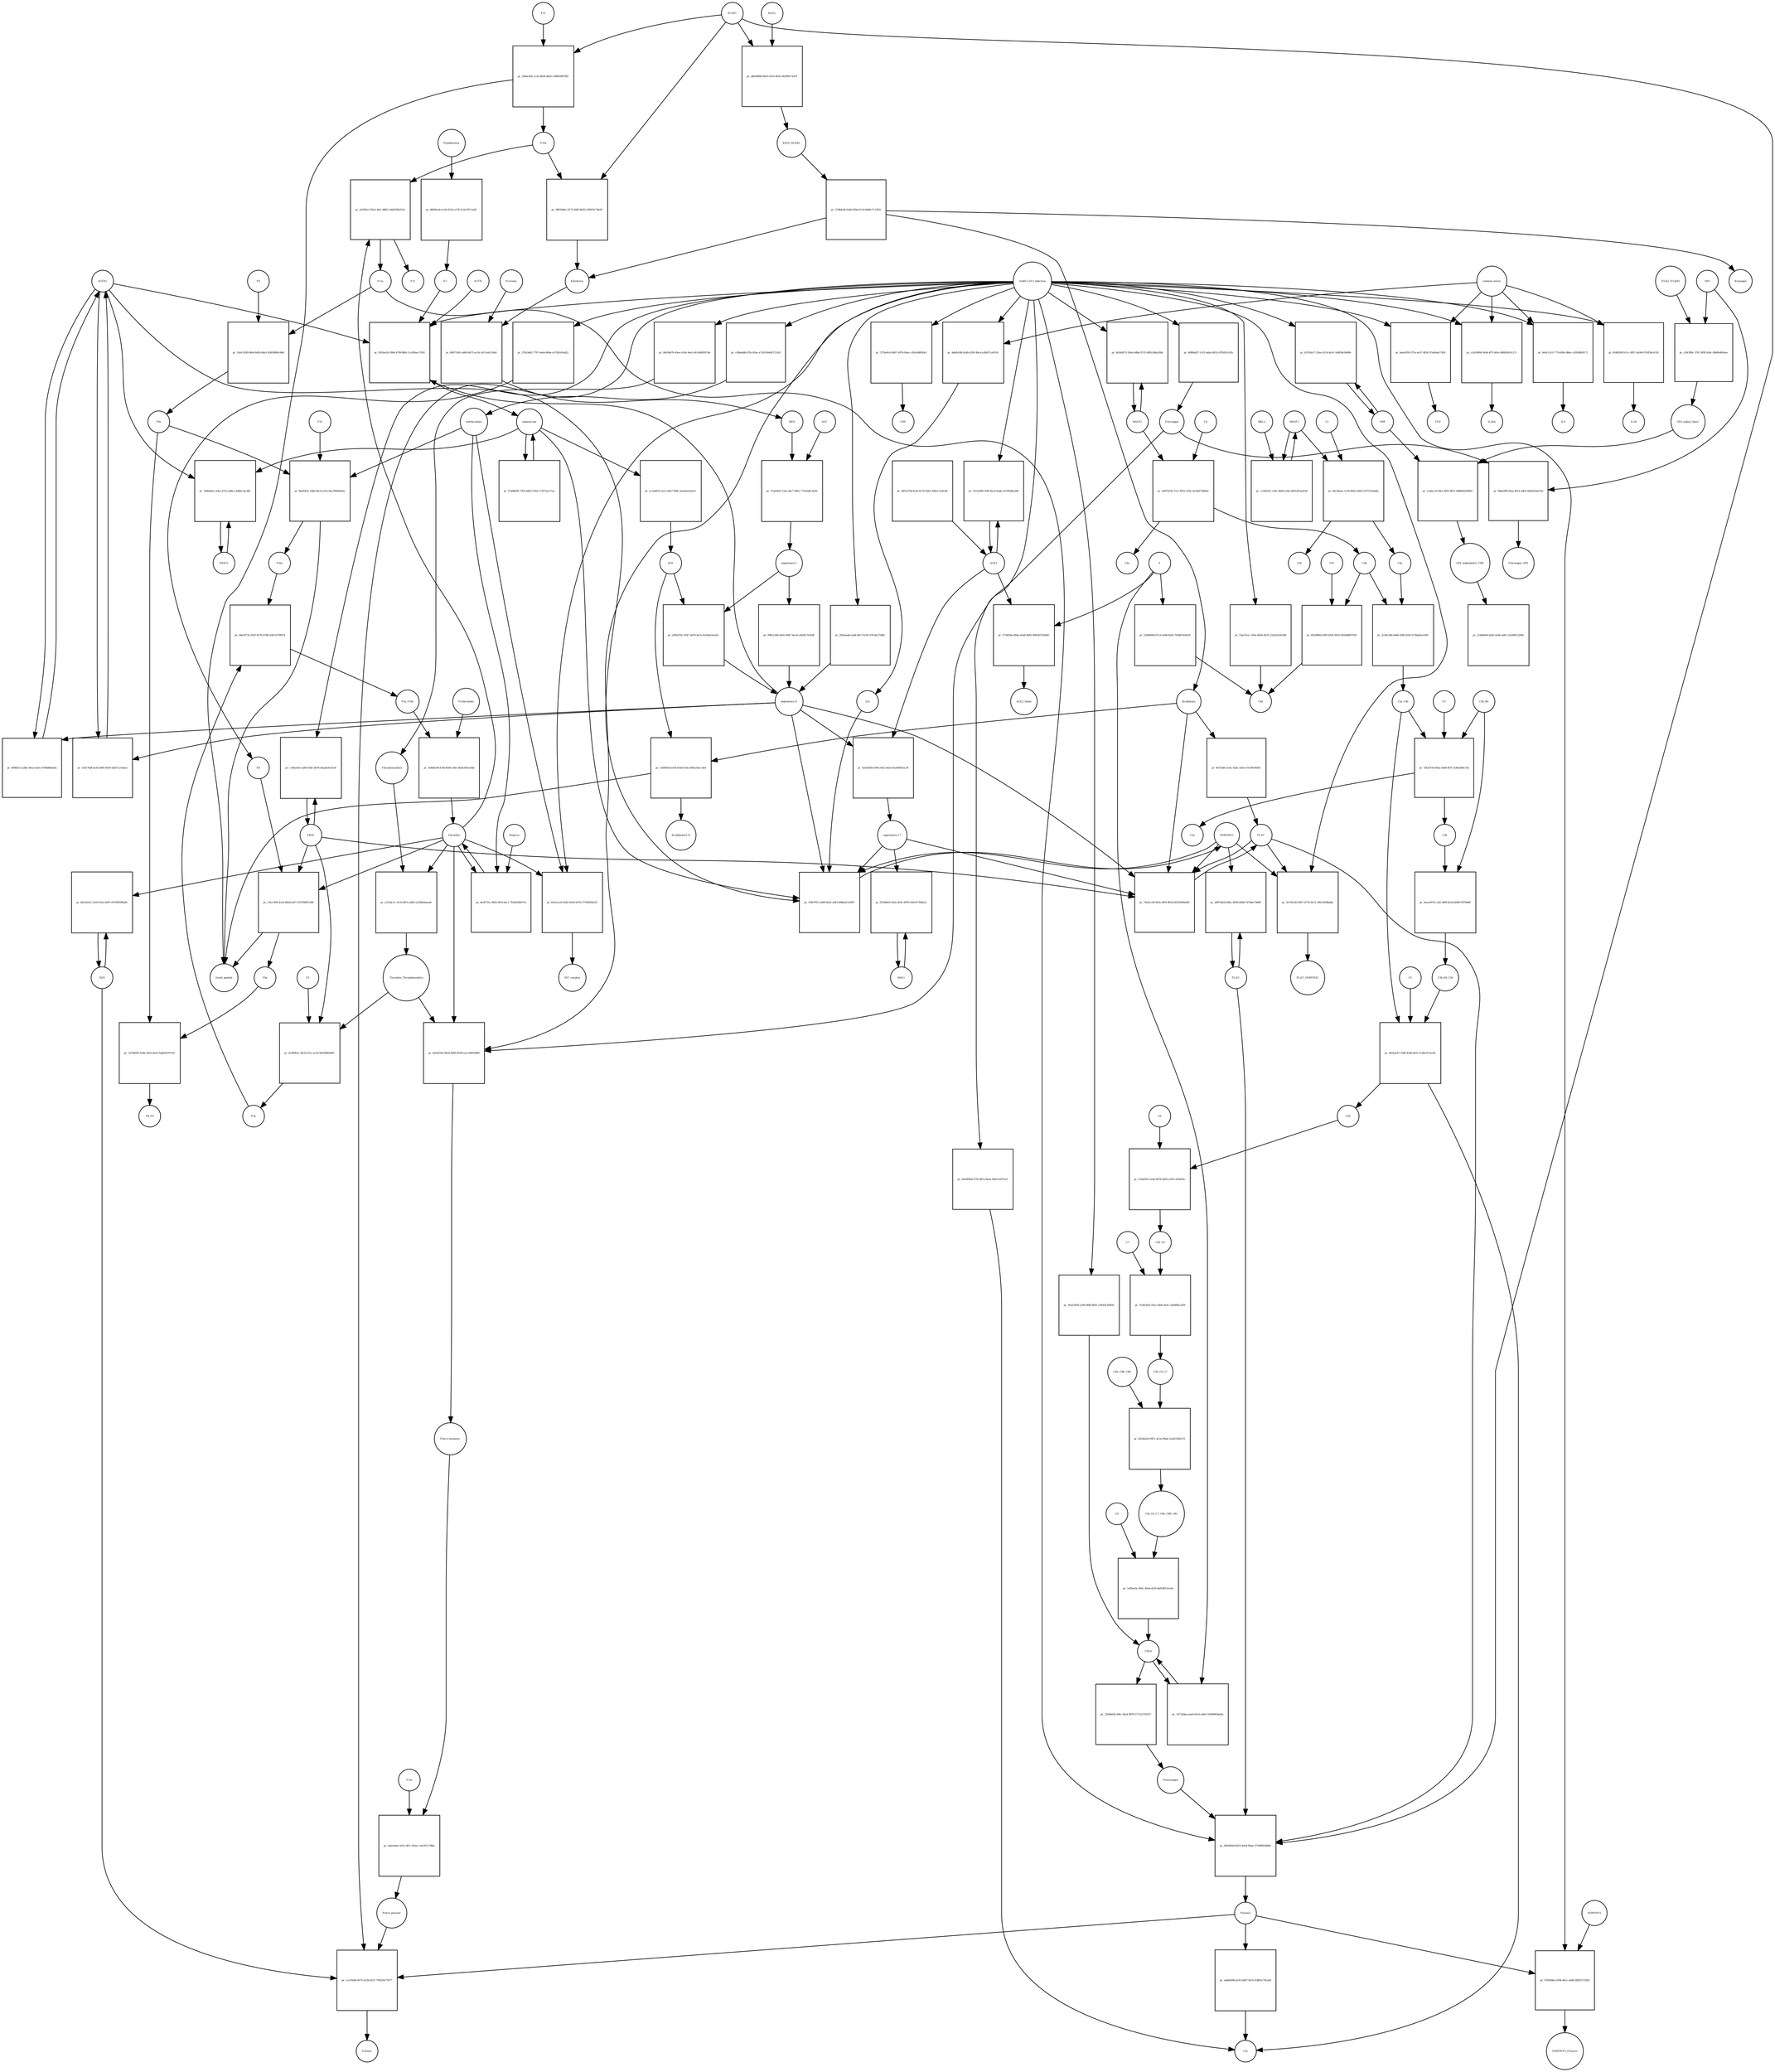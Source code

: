strict digraph  {
F8 [annotation="urn_miriam_hgnc_3546|urn_miriam_taxonomy_9606", bipartite=0, cls=macromolecule, fontsize=4, label=F8, shape=circle];
"pr_c5fcc909-4ce4-4864-bef7-333784851286" [annotation="", bipartite=1, cls=process, fontsize=4, label="pr_c5fcc909-4ce4-4864-bef7-333784851286", shape=square];
"Small peptide" [annotation=urn_miriam_mesh_D010446, bipartite=0, cls=macromolecule, fontsize=4, label="Small peptide", shape=circle];
F8a [annotation="urn_miriam_hgnc.symbol_F8|urn_miriam_mesh_D015944|urn_miriam_taxonomy_9606", bipartite=0, cls=macromolecule, fontsize=4, label=F8a, shape=circle];
Thrombin [annotation="urn_miriam_hgnc_3535|urn_miriam_taxonomy_9606", bipartite=0, cls=macromolecule, fontsize=4, label=Thrombin, shape=circle];
PROC [annotation="urn_miriam_hgnc_9451|urn_miriam_taxonomy_9606", bipartite=0, cls=macromolecule, fontsize=4, label=PROC, shape=circle];
AGTR1 [annotation=urn_miriam_hgnc_336, bipartite=0, cls=macromolecule, fontsize=4, label=AGTR1, shape=circle];
"pr_9f90f513-ad9e-401a-ba61-b798bf8edafa" [annotation="", bipartite=1, cls=process, fontsize=4, label="pr_9f90f513-ad9e-401a-ba61-b798bf8edafa", shape=square];
"angiotensin II" [annotation="urn_miriam_obo.chebi_CHEBI%3A2718|urn_miriam_taxonomy_9606", bipartite=0, cls="simple chemical", fontsize=4, label="angiotensin II", shape=circle];
NR3C2 [annotation="", bipartite=0, cls=macromolecule, fontsize=4, label=NR3C2, shape=circle];
"pr_34464eb1-a0ea-47e5-ad8e-c4db6c5ac4fb" [annotation="", bipartite=1, cls=process, fontsize=4, label="pr_34464eb1-a0ea-47e5-ad8e-c4db6c5ac4fb", shape=square];
aldosterone [annotation="urn_miriam_obo.chebi_CHEBI%3A27584", bipartite=0, cls="simple chemical", fontsize=4, label=aldosterone, shape=circle];
"pr_07d9b090-7350-4d61-b764-172f73ec57ee" [annotation="", bipartite=1, cls=process, fontsize=4, label="pr_07d9b090-7350-4d61-b764-172f73ec57ee", shape=square];
SERPINE1 [annotation="", bipartite=0, cls=macromolecule, fontsize=4, label=SERPINE1, shape=circle];
"pr_1f0b7952-a0d8-49a5-a443-d98aeb7a3f87" [annotation="", bipartite=1, cls=process, fontsize=4, label="pr_1f0b7952-a0d8-49a5-a443-d98aeb7a3f87", shape=square];
"angiotensin I-7" [annotation="urn_miriam_obo.chebi_CHEBI%3A55438|urn_miriam_taxonomy_9606", bipartite=0, cls="simple chemical", fontsize=4, label="angiotensin I-7", shape=circle];
IL6 [annotation="urn_miriam_hgnc_6018|urn_miriam_taxonomy_9606", bipartite=0, cls=macromolecule, fontsize=4, label=IL6, shape=circle];
"pr_ff41be24-599d-4789-88b1-5cd30aec7018" [annotation="", bipartite=1, cls=process, fontsize=4, label="pr_ff41be24-599d-4789-88b1-5cd30aec7018", shape=square];
"SARS-CoV-2 infection" [annotation="urn_miriam_taxonomy_2697049|urn_miriam_mesh_D012327", bipartite=0, cls=phenotype, fontsize=4, label="SARS-CoV-2 infection", shape=circle];
"K+" [annotation="urn_miriam_obo.chebi_CHEBI%3A29103", bipartite=0, cls="simple chemical", fontsize=4, label="K+", shape=circle];
ACTH [annotation=urn_miriam_hgnc_9201, bipartite=0, cls="simple chemical", fontsize=4, label=ACTH, shape=circle];
"pr_302eaade-eabf-4fe7-9c45-47fcda27588c" [annotation="", bipartite=1, cls=process, fontsize=4, label="pr_302eaade-eabf-4fe7-9c45-47fcda27588c", shape=square];
Bradykinin [annotation="urn_miriam_obo.chebi_CHEBI%3A3165|urn_miriam_taxonomy_9606", bipartite=0, cls=macromolecule, fontsize=4, label=Bradykinin, shape=circle];
"pr_15bf0fe9-b164-455b-914e-d60ce92cc4a9" [annotation="", bipartite=1, cls=process, fontsize=4, label="pr_15bf0fe9-b164-455b-914e-d60ce92cc4a9", shape=square];
"Bradykinin(1-5)" [annotation="urn_miriam_mesh_C079000|urn_miriam_taxonomy_9606", bipartite=0, cls=macromolecule, fontsize=4, label="Bradykinin(1-5)", shape=circle];
ACE [annotation="urn_miriam_hgnc_2707|urn_miriam_taxonomy_9606", bipartite=0, cls=macromolecule, fontsize=4, label=ACE, shape=circle];
"pr_9b7f28fe-5cbc-42bc-a05e-67a7ffe95f81" [annotation="", bipartite=1, cls=process, fontsize=4, label="pr_9b7f28fe-5cbc-42bc-a05e-67a7ffe95f81", shape=square];
PLAT [annotation="urn_miriam_hgnc_9051|urn_miriam_taxonomy_9606", bipartite=0, cls=macromolecule, fontsize=4, label=PLAT, shape=circle];
"pr_e24176df-dc0e-40f0-9d70-efd57c218aa1" [annotation="", bipartite=1, cls=process, fontsize=4, label="pr_e24176df-dc0e-40f0-9d70-efd57c218aa1", shape=square];
MAS1 [annotation="", bipartite=0, cls=macromolecule, fontsize=4, label=MAS1, shape=circle];
"pr_f2206403-502a-463c-897b-56b1073b82a5" [annotation="", bipartite=1, cls=process, fontsize=4, label="pr_f2206403-502a-463c-897b-56b1073b82a5", shape=square];
Fibrinogen [annotation="urn_miriam_pubmed_19296670|urn_miriam_obo.go_GO%3A0005577|urn_miriam_hgnc_3661|urn_miriam_hgnc_3662|urn_miriam_hgnc_3694|urn_miriam_taxonomy_9606", bipartite=0, cls=complex, fontsize=4, label=Fibrinogen, shape=circle];
"pr_86bb2f9f-6faa-4914-a8f4-364d543ab75d" [annotation="", bipartite=1, cls=process, fontsize=4, label="pr_86bb2f9f-6faa-4914-a8f4-364d543ab75d", shape=square];
GP6 [annotation="urn_miriam_hgnc_HGNC%3A14388|urn_miriam_taxonomy_9606", bipartite=0, cls=macromolecule, fontsize=4, label=GP6, shape=circle];
Fibrinogen_GP6 [annotation="urn_miriam_pubmed_19296670|urn_miriam_obo.go_GO%3A0005577|urn_miriam_hgnc_HGNC%3A14388|urn_miriam_taxonomy_9606", bipartite=0, cls=complex, fontsize=4, label=Fibrinogen_GP6, shape=circle];
GP6_alpha2_beta1 [annotation="urn_miriam_pubmed_25051961|urn_miriam_taxonomy_10090|urn_miriam_hgnc_14338|urn_miriam_hgnc_6137|urn_miriam_hgnc_6153", bipartite=0, cls=complex, fontsize=4, label=GP6_alpha2_beta1, shape=circle];
"pr_c2afa116-fde1-4f05-8871-b868042669b5" [annotation="", bipartite=1, cls=process, fontsize=4, label="pr_c2afa116-fde1-4f05-8871-b868042669b5", shape=square];
VWF [annotation="urn_miriam_hgnc_12726|urn_miriam_taxonomy_9606", bipartite=0, cls=macromolecule, fontsize=4, label=VWF, shape=circle];
GP6_alpha2beta1_VWF [annotation="urn_miriam_pubmed_25051961|urn_miriam_taxonomy_10090|urn_miriam_hgnc_14338|urn_miriam_hgnc_6137|urn_miriam_hgnc_6153|urn_miriam_hgnc_12726", bipartite=0, cls=complex, fontsize=4, label=GP6_alpha2beta1_VWF, shape=circle];
"pr_cfbf308c-3767-4f9f-b3dc-f4bf8e8febea" [annotation="", bipartite=1, cls=process, fontsize=4, label="pr_cfbf308c-3767-4f9f-b3dc-f4bf8e8febea", shape=square];
ITGA2_ITGAB1 [annotation="urn_miriam_intact_EBI-16428357|urn_miriam_hgnc_6137|urn_miriam_hgnc_6153|urn_miriam_taxonomy_9606", bipartite=0, cls=complex, fontsize=4, label=ITGA2_ITGAB1, shape=circle];
"pr_21d0b406-b2d2-4c80-ad41-22a99012208c" [annotation="", bipartite=1, cls="omitted process", fontsize=4, label="pr_21d0b406-b2d2-4c80-ad41-22a99012208c", shape=square];
"Fibrin polymer" [annotation="urn_miriam_mesh_C465961|urn_miriam_taxonomy_9606", bipartite=0, cls=macromolecule, fontsize=4, label="Fibrin polymer", shape=circle];
"pr_cccf5649-4975-415b-8227-709559c75f77" [annotation="", bipartite=1, cls=process, fontsize=4, label="pr_cccf5649-4975-415b-8227-709559c75f77", shape=square];
"D-dimer" [annotation="urn_miriam_pubmed_19008457|urn_miriam_mesh_C036309|urn_miriam_taxonomy_9606", bipartite=0, cls=macromolecule, fontsize=4, label="D-dimer", shape=circle];
Plasmin [annotation="urn_miriam_hgnc.symbol_PLG|urn_miriam_mesh_D005341|urn_miriam_brenda_3.4.21.7|urn_miriam_taxonomy_9606", bipartite=0, cls=macromolecule, fontsize=4, label=Plasmin, shape=circle];
TAFI [annotation="urn_miriam_hgnc_1546|urn_miriam_taxonomy_9606", bipartite=0, cls=macromolecule, fontsize=4, label=TAFI, shape=circle];
"Fibrin monomer" [annotation="urn_miriam_mesh_C011468|urn_miriam_taxonomy_9606", bipartite=0, cls=macromolecule, fontsize=4, label="Fibrin monomer", shape=circle];
"pr_a8aea9ae-a01a-4f1c-91ba-ccbc917c78bd" [annotation="", bipartite=1, cls=process, fontsize=4, label="pr_a8aea9ae-a01a-4f1c-91ba-ccbc917c78bd", shape=square];
F13a [annotation="urn_miriam_hgnc.symbol_F13|urn_miriam_mesh_D026122|urn_miriam_brenda_2.3.2.13|urn_miriam_taxonomy_9606", bipartite=0, cls=macromolecule, fontsize=4, label=F13a, shape=circle];
"pr_baa61f0f-375e-4e37-8f30-37eb9adc7426" [annotation="", bipartite=1, cls=process, fontsize=4, label="pr_baa61f0f-375e-4e37-8f30-37eb9adc7426", shape=square];
TNF [annotation="urn_miriam_hgnc_11892|urn_miriam_taxonomy_9606", bipartite=0, cls=macromolecule, fontsize=4, label=TNF, shape=circle];
"cytokine storm" [annotation="urn_miriam_pubmed_2504360|urn_miriam_taxonomy_9606", bipartite=0, cls=phenotype, fontsize=4, label="cytokine storm", shape=circle];
"pr_a4b8e996-dc83-4d07-8b7e-93805c781a04" [annotation="", bipartite=1, cls=process, fontsize=4, label="pr_a4b8e996-dc83-4d07-8b7e-93805c781a04", shape=square];
C5a [annotation="urn_miriam_hgnc.symbol_C5|urn_miriam_mesh_D015936|urn_miriam_taxonomy_9606", bipartite=0, cls=macromolecule, fontsize=4, label=C5a, shape=circle];
"pr_3256b02b-44fc-42a4-9870-177a127031f7" [annotation="", bipartite=1, cls=process, fontsize=4, label="pr_3256b02b-44fc-42a4-9870-177a127031f7", shape=square];
Plasminogen [annotation="urn_miriam_hgnc_9071|urn_miriam_taxonomy_9606", bipartite=0, cls=macromolecule, fontsize=4, label=Plasminogen, shape=circle];
"C5b-9" [annotation="urn_miriam_obo.go_GO%3A0005579|urn_miriam_mesh_D015938|urn_miriam_mesh_D050776|urn_miriam_hgnc_1339|urn_miriam_hgnc_1346|urn_miriam_hgnc_1352|urn_miriam_hgnc_1353|urn_miriam_hgnc_1354|urn_miriam_hgnc_1358|urn_miriam_taxonomy_9606", bipartite=0, cls=complex, fontsize=4, label="C5b-9", shape=circle];
C2 [annotation="urn_miriam_hgnc_1248|urn_miriam_taxonomy_9606", bipartite=0, cls=macromolecule, fontsize=4, label=C2, shape=circle];
"pr_0d12beee-1c03-4fd5-a009-51973210abfa" [annotation="", bipartite=1, cls=process, fontsize=4, label="pr_0d12beee-1c03-4fd5-a009-51973210abfa", shape=square];
C2a [annotation="urn_miriam_hgnc.symbol_C2|urn_miriam_mesh_D050678|urn_miriam_taxonomy_9606", bipartite=0, cls=macromolecule, fontsize=4, label=C2a, shape=circle];
C2b [annotation="urn_miriam_hgnc.symbol_C2|urn_miriam_mesh_D050679|urn_miriam_taxonomy_9606", bipartite=0, cls=macromolecule, fontsize=4, label=C2b, shape=circle];
MASP1 [annotation="urn_miriam_hgnc_6901|urn_miriam_taxonomy_9606", bipartite=0, cls=macromolecule, fontsize=4, label=MASP1, shape=circle];
"pr_c1d18994-3e9b-4f7f-bb1e-88082401c27c" [annotation="", bipartite=1, cls=process, fontsize=4, label="pr_c1d18994-3e9b-4f7f-bb1e-88082401c27c", shape=square];
IL2RA [annotation="urn_miriam_hgnc_6008|urn_miriam_taxonomy_9606", bipartite=0, cls=macromolecule, fontsize=4, label=IL2RA, shape=circle];
"pr_9e8c1c03-7774-40fa-8b6c-e1fb36b9f171" [annotation="", bipartite=1, cls=process, fontsize=4, label="pr_9e8c1c03-7774-40fa-8b6c-e1fb36b9f171", shape=square];
IL8 [annotation="urn_miriam_hgnc_6025|urn_miriam_taxonomy_9606", bipartite=0, cls=macromolecule, fontsize=4, label=IL8, shape=circle];
"pr_9ae865bd-1f35-487a-8aaa-49a57e67fce2" [annotation="", bipartite=1, cls=process, fontsize=4, label="pr_9ae865bd-1f35-487a-8aaa-49a57e67fce2", shape=square];
"pr_4dafb18b-b24b-4350-9bcd-a3b927ca9516" [annotation="", bipartite=1, cls=process, fontsize=4, label="pr_4dafb18b-b24b-4350-9bcd-a3b927ca9516", shape=square];
"pr_654f830f-b7cc-4957-be98-0703f3bc4128" [annotation="", bipartite=1, cls=process, fontsize=4, label="pr_654f830f-b7cc-4957-be98-0703f3bc4128", shape=square];
IL1B [annotation="urn_miriam_hgnc_5992|urn_miriam_taxonomy_9606", bipartite=0, cls=macromolecule, fontsize=4, label=IL1B, shape=circle];
Prorenin [annotation="urn_miriam_hgnc_9958|urn_miriam_taxonomy_9606", bipartite=0, cls=macromolecule, fontsize=4, label=Prorenin, shape=circle];
"pr_849719d1-a606-4b75-ac56-3e57eaf118a9" [annotation="", bipartite=1, cls=process, fontsize=4, label="pr_849719d1-a606-4b75-ac56-3e57eaf118a9", shape=square];
REN [annotation="urn_miriam_hgnc.symbol_REN|urn_miriam_taxonomy_9606", bipartite=0, cls=macromolecule, fontsize=4, label=REN, shape=circle];
Kallikrein [annotation="urn_miriam_hgnc.symbol_KLKB1|urn_miriam_mesh_D020842|urn_miriam_brenda_3.4.21.34|urn_miriam_taxonomy_9606", bipartite=0, cls=macromolecule, fontsize=4, label=Kallikrein, shape=circle];
KLKB1 [annotation="urn_miriam_hgnc_6371|urn_miriam_taxonomy_9606", bipartite=0, cls=macromolecule, fontsize=4, label=KLKB1, shape=circle];
"pr_980200dc-4175-400f-8835-c0997dc7bb39" [annotation="", bipartite=1, cls=process, fontsize=4, label="pr_980200dc-4175-400f-8835-c0997dc7bb39", shape=square];
F12a [annotation="urn_miriam_hgnc.symbol_F12|urn_miriam_mesh_D015956|urn_miriam_brenda_3.4.21.38|urn_miriam_taxonomy_9606", bipartite=0, cls=macromolecule, fontsize=4, label=F12a, shape=circle];
"pr_8bc9b676-45ee-410e-9ea5-4b7ad89397ab" [annotation="", bipartite=1, cls=process, fontsize=4, label="pr_8bc9b676-45ee-410e-9ea5-4b7ad89397ab", shape=square];
Thrombomodulin [annotation="urn_miriam_hgnc_11784|urn_miriam_taxonomy_9606", bipartite=0, cls=macromolecule, fontsize=4, label=Thrombomodulin, shape=circle];
"pr_4709286a-0196-40cc-ab8f-fd5ff3573582" [annotation="", bipartite=1, cls=process, fontsize=4, label="pr_4709286a-0196-40cc-ab8f-fd5ff3573582", shape=square];
SERPINF2 [annotation="urn_miriam_hgnc_9075|urn_miriam_taxonomy_9606", bipartite=0, cls=macromolecule, fontsize=4, label=SERPINF2, shape=circle];
SERPINF2_Plasmin [annotation="urn_miriam_pubmed_2437112|urn_miriam_biogrid_314240|urn_miriam_hgnc_9075|urn_miriam_mesh_D005341|urn_miriam_taxonomy_9606", bipartite=0, cls=complex, fontsize=4, label=SERPINF2_Plasmin, shape=circle];
"pr_53ac91ec-330a-4824-8535-232a91d3e348" [annotation="", bipartite=1, cls=process, fontsize=4, label="pr_53ac91ec-330a-4824-8535-232a91d3e348", shape=square];
C4d [annotation="urn_miriam_hgnc.symbol_C4b|urn_miriam_mesh_C032261|urn_miriam_taxonomy_9606", bipartite=0, cls=macromolecule, fontsize=4, label=C4d, shape=circle];
"pr_50a21839-a349-46bf-8b61-c942d13e6f93" [annotation="", bipartite=1, cls=process, fontsize=4, label="pr_50a21839-a349-46bf-8b61-c942d13e6f93", shape=square];
"pr_c166c403-2a89-458c-b678-5ba2befed7a8" [annotation="", bipartite=1, cls=process, fontsize=4, label="pr_c166c403-2a89-458c-b678-5ba2befed7a8", shape=square];
"pr_d3745b17-23ae-4124-bc81-1b6f5dc0460b" [annotation="", bipartite=1, cls=process, fontsize=4, label="pr_d3745b17-23ae-4124-bc81-1b6f5dc0460b", shape=square];
"pr_727be9c6-4b97-497b-84ac-c83e5b8095e1" [annotation="", bipartite=1, cls=process, fontsize=4, label="pr_727be9c6-4b97-497b-84ac-c83e5b8095e1", shape=square];
CRP [annotation="urn_miriam_hgnc_2367|urn_miriam_taxonomy_9606", bipartite=0, cls=macromolecule, fontsize=4, label=CRP, shape=circle];
"pr_1b732daa-aae8-43cb-a9e0-31669063ad5a" [annotation="", bipartite=1, cls=process, fontsize=4, label="pr_1b732daa-aae8-43cb-a9e0-31669063ad5a", shape=square];
S [annotation="urn_miriam_uniprot_P0DTC2|urn_miriam_uniprot_P59594|urn_miriam_taxonomy_2697049", bipartite=0, cls=macromolecule, fontsize=4, label=S, shape=circle];
"pr_52d0b90d-67e3-4c88-9a05-763867fe6b39" [annotation="", bipartite=1, cls=process, fontsize=4, label="pr_52d0b90d-67e3-4c88-9a05-763867fe6b39", shape=square];
"pr_4cbe003b-5995-4f52-9d33-81a0f0925c39" [annotation="", bipartite=1, cls=process, fontsize=4, label="pr_4cbe003b-5995-4f52-9d33-81a0f0925c39", shape=square];
ACE2 [annotation="urn_miriam_hgnc_13557|urn_miriam_taxonomy_9606", bipartite=0, cls=macromolecule, fontsize=4, label=ACE2, shape=circle];
"pr_d852270d-fe24-4276-82b5-396ec7a2fcb8" [annotation="", bipartite=1, cls=process, fontsize=4, label="pr_d852270d-fe24-4276-82b5-396ec7a2fcb8", shape=square];
"pr_275bf2be-894a-43a8-8643-996387435b85" [annotation="", bipartite=1, cls=process, fontsize=4, label="pr_275bf2be-894a-43a8-8643-996387435b85", shape=square];
ACE2_Spike [annotation="urn_miriam_pdb_6CS2|urn_miriam_hgnc_13557|urn_miriam_uniprot_P0DTC2|urn_miriam_taxonomy_9606|urn_miriam_taxonomy_2697049", bipartite=0, cls=complex, fontsize=4, label=ACE2_Spike, shape=circle];
"pr_251434f8-359f-4ac9-bada-e21f5b4bcd40" [annotation="", bipartite=1, cls=process, fontsize=4, label="pr_251434f8-359f-4ac9-bada-e21f5b4bcd40", shape=square];
"pr_cf4ba8d8-d7fa-45aa-a728-856eff3721d3" [annotation="", bipartite=1, cls=process, fontsize=4, label="pr_cf4ba8d8-d7fa-45aa-a728-856eff3721d3", shape=square];
Antithrombin [annotation="urn_miriam_hgnc_775|urn_miriam_taxonomy_9606", bipartite=0, cls=macromolecule, fontsize=4, label=Antithrombin, shape=circle];
"pr_37fa34d2-7797-4eeb-80da-e3742b10ad22" [annotation="", bipartite=1, cls=process, fontsize=4, label="pr_37fa34d2-7797-4eeb-80da-e3742b10ad22", shape=square];
C4b [annotation="urn_miriam_hgnc_1324|urn_miriam_taxonomy_9606", bipartite=0, cls=macromolecule, fontsize=4, label=C4b, shape=circle];
"pr_852d99fd-43f9-4434-9916-d0168df97030" [annotation="", bipartite=1, cls=process, fontsize=4, label="pr_852d99fd-43f9-4434-9916-d0168df97030", shape=square];
CFI [annotation="urn_miriam_hgnc_2771|urn_miriam_taxonomy_9606", bipartite=0, cls=macromolecule, fontsize=4, label=CFI, shape=circle];
C3b [annotation="urn_miriam_hgnc.symbol_C3|urn_miriam_mesh_D003179|urn_miriam_taxonomy_9606", bipartite=0, cls=macromolecule, fontsize=4, label=C3b, shape=circle];
"pr_4eea597d-c3d2-4df0-8e56-bb9b7397b868" [annotation="", bipartite=1, cls=process, fontsize=4, label="pr_4eea597d-c3d2-4df0-8e56-bb9b7397b868", shape=square];
C3b_Bb [annotation="urn_miriam_pubmed_12440962|urn_miriam_brenda_3.4.21.47|urn_miriam_mesh_D051561|urn_miriam_mesh_D003179|urn_miriam_hgnc_1037|urn_miriam_taxonomy_9606", bipartite=0, cls=complex, fontsize=4, label=C3b_Bb, shape=circle];
C3b_Bb_C3b [annotation="urn_miriam_pubmed_12440962|urn_miriam_brenda_34.4.21.47|urn_miriam_mesh_D051566|urn_miriam_mesh_D003179|urn_miriam_hgnc_1037|urn_miriam_taxonomy_9606", bipartite=0, cls=complex, fontsize=4, label=C3b_Bb_C3b, shape=circle];
"pr_3cd0c36b-b446-43fb-81b3-073ba82e1049" [annotation="", bipartite=1, cls=process, fontsize=4, label="pr_3cd0c36b-b446-43fb-81b3-073ba82e1049", shape=square];
C2a_C4b [annotation="urn_miriam_mesh_D051574|urn_miriam_brenda_3.4.21.43|urn_miriam_mesh_D050678|urn_miriam_hgnc_1324|urn_miriam_taxonomy_9606", bipartite=0, cls=complex, fontsize=4, label=C2a_C4b, shape=circle];
C4 [annotation="urn_miriam_mesh_D00318|urn_miriam_taxonomy_9606", bipartite=0, cls=macromolecule, fontsize=4, label=C4, shape=circle];
"pr_42874230-7ce7-4951-b78c-6c50ef748b63" [annotation="", bipartite=1, cls=process, fontsize=4, label="pr_42874230-7ce7-4951-b78c-6c50ef748b63", shape=square];
C4a [annotation="urn_miriam_hgnc_1323|urn_miriam_taxonomy_9606", bipartite=0, cls=macromolecule, fontsize=4, label=C4a, shape=circle];
MASP2 [annotation="urn_miriam_hgnc_6902|urn_miriam_taxonomy_9606", bipartite=0, cls=macromolecule, fontsize=4, label=MASP2, shape=circle];
"pr_c120b351-c99c-4b06-a39a-de81d53ad19d" [annotation="", bipartite=1, cls=process, fontsize=4, label="pr_c120b351-c99c-4b06-a39a-de81d53ad19d", shape=square];
MBL2 [annotation="urn_miriam_hgnc_6902|urn_miriam_taxonomy_9606", bipartite=0, cls=macromolecule, fontsize=4, label=MBL2, shape=circle];
"pr_662d4973-50a6-4dbb-9725-488158ba248a" [annotation="", bipartite=1, cls=process, fontsize=4, label="pr_662d4973-50a6-4dbb-9725-488158ba248a", shape=square];
PLAU [annotation="urn_miriam_hgnc_9052|urn_miriam_taxonomy_9606", bipartite=0, cls=macromolecule, fontsize=4, label=PLAU, shape=circle];
"pr_a8874b26-b6bc-4838-b99d-7678de73b0ff" [annotation="", bipartite=1, cls=process, fontsize=4, label="pr_a8874b26-b6bc-4838-b99d-7678de73b0ff", shape=square];
C5b_C6_C7_C8A_C8B_C8G [annotation="urn_miriam_pubmed_28630159|urn_miriam_mesh_C042295|urn_miriam_mesh_D050776|urn_miriam_hgnc_1339|urn_miriam_hgnc_1352|urn_miriam_hgnc_1353|urn_miriam_hgnc_1354|urn_miriam_taxonomy_9606", bipartite=0, cls=complex, fontsize=4, label=C5b_C6_C7_C8A_C8B_C8G, shape=circle];
"pr_1ef9ae5e-369c-45eb-af20-0a05d913e1eb" [annotation="", bipartite=1, cls=process, fontsize=4, label="pr_1ef9ae5e-369c-45eb-af20-0a05d913e1eb", shape=square];
C9 [annotation="urn_miriam_hgnc_1358|urn_miriam_taxonomy_9606", bipartite=0, cls=macromolecule, fontsize=4, label=C9, shape=circle];
C5b_C6_C7 [annotation="urn_miriam_pubmed_28630159|urn_miriam_mesh_C037453|urn_miriam_mesh_D050776|urn_miriam_hgnc_1339|urn_miriam_hgnc_1346|urn_miriam_taxonomy_9606", bipartite=0, cls=complex, fontsize=4, label=C5b_C6_C7, shape=circle];
"pr_d25eb2a9-947c-4c2a-96ab-1ae411fb0c7d" [annotation="", bipartite=1, cls=process, fontsize=4, label="pr_d25eb2a9-947c-4c2a-96ab-1ae411fb0c7d", shape=square];
C8A_C8B_C8G [annotation="urn_miriam_mesh_D003185|urn_miriam_hgnc_1353|urn_miriam_hgnc_1352|urn_miriam_hgnc_1354|urn_miriam_taxonomy_9606", bipartite=0, cls=complex, fontsize=4, label=C8A_C8B_C8G, shape=circle];
C5b_C6 [annotation="urn_miriam_mesh_C050974|urn_miriam_mesh_D050776|urn_miriam_hgnc_1339|urn_miriam_taxonomy_9606", bipartite=0, cls=complex, fontsize=4, label=C5b_C6, shape=circle];
"pr_7e3824a4-35ee-44de-9a4c-2a64fbbcaf30" [annotation="", bipartite=1, cls=process, fontsize=4, label="pr_7e3824a4-35ee-44de-9a4c-2a64fbbcaf30", shape=square];
C7 [annotation="urn_miriam_hgnc_HGNC%3A1346|urn_miriam_taxonomy_9606", bipartite=0, cls=macromolecule, fontsize=4, label=C7, shape=circle];
C5b [annotation="urn_miriam_hgnc.symbol_C5|urn_miriam_mesh_D050776|urn_miriam_taxonomy_9606", bipartite=0, cls=macromolecule, fontsize=4, label=C5b, shape=circle];
"pr_e1baf501-e2a6-4b76-be65-e361c4c8a02a" [annotation="", bipartite=1, cls=process, fontsize=4, label="pr_e1baf501-e2a6-4b76-be65-e361c4c8a02a", shape=square];
C6 [annotation="urn_miriam_hgnc_1339|urn_miriam_taxonomy_9606", bipartite=0, cls=macromolecule, fontsize=4, label=C6, shape=circle];
C5 [annotation="urn_miriam_hgnc_1331|urn_miriam_taxonomy_9606", bipartite=0, cls=macromolecule, fontsize=4, label=C5, shape=circle];
"pr_d50aae47-35f8-4ed8-b431-5cd0c911ea26" [annotation="", bipartite=1, cls=process, fontsize=4, label="pr_d50aae47-35f8-4ed8-b431-5cd0c911ea26", shape=square];
C3 [annotation="urn_miriam_hgnc_1318|urn_miriam_taxonomy_9606", bipartite=0, cls=macromolecule, fontsize=4, label=C3, shape=circle];
"pr_10f26758-49ae-4386-8f7f-518818f4e726" [annotation="", bipartite=1, cls=process, fontsize=4, label="pr_10f26758-49ae-4386-8f7f-518818f4e726", shape=square];
C3a [annotation="urn_miriam_hgnc.symbol_C3|urn_miriam_mesh_D015926|urn_miriam_taxonomy_9606", bipartite=0, cls=macromolecule, fontsize=4, label=C3a, shape=circle];
"pr_e232dc2c-31cb-487a-a863-a320be6eeadc" [annotation="", bipartite=1, cls=process, fontsize=4, label="pr_e232dc2c-31cb-487a-a863-a320be6eeadc", shape=square];
Thrombin_Thrombomodulin [annotation="urn_miriam_pubmed_6282863|urn_miriam_taxonomy_9986|urn_miriam_biogrid_283352|urn_miriam_mesh_D013917|urn_miriam_hgnc_11784", bipartite=0, cls=complex, fontsize=4, label=Thrombin_Thrombomodulin, shape=circle];
"pr_d2242545-0b5d-4009-8039-eecc60818890" [annotation="", bipartite=1, cls=process, fontsize=4, label="pr_d2242545-0b5d-4009-8039-eecc60818890", shape=square];
KNG1_KLKB1 [annotation="urn_miriam_pubmed_17598838|urn_miriam_intact_EBI-10087151|urn_miriam_hgnc_6371|urn_miriam_hgnc_6383|urn_miriam_taxonomy_9606", bipartite=0, cls=complex, fontsize=4, label=KNG1_KLKB1, shape=circle];
"pr_57db4e4f-fa9d-43bb-b11d-bdd8c7c12f01" [annotation="", bipartite=1, cls=process, fontsize=4, label="pr_57db4e4f-fa9d-43bb-b11d-bdd8c7c12f01", shape=square];
Kininogen [annotation="urn_miriam_hgnc.symbol_KNG1|urn_miriam_mesh_D019679|urn_miriam_taxonomy_9606", bipartite=0, cls=macromolecule, fontsize=4, label=Kininogen, shape=circle];
"pr_4896b827-1cf2-4aba-b932-d785f5f1cffa" [annotation="", bipartite=1, cls=process, fontsize=4, label="pr_4896b827-1cf2-4aba-b932-d785f5f1cffa", shape=square];
"angiotensin I" [annotation="urn_miriam_obo.chebi_CHEBI%3A2718|urn_miriam_taxonomy_9606", bipartite=0, cls="simple chemical", fontsize=4, label="angiotensin I", shape=circle];
"pr_999a13d9-da45-4d47-9ecd-c0b2617e02df" [annotation="", bipartite=1, cls=process, fontsize=4, label="pr_999a13d9-da45-4d47-9ecd-c0b2617e02df", shape=square];
"pr_5e72b1d2-82b7-4774-9e12-20b13008bd0a" [annotation="", bipartite=1, cls=process, fontsize=4, label="pr_5e72b1d2-82b7-4774-9e12-20b13008bd0a", shape=square];
PLAT_SERPINE1 [annotation="urn_miriam_pubmed_22449964|urn_miriam_intact_EBI-7800882|urn_miriam_hgnc_9051|urn_miriam_hgnc_8593|urn_miriam_taxonomy_9606", bipartite=0, cls=complex, fontsize=4, label=PLAT_SERPINE1, shape=circle];
"pr_66e16a41-21e6-432a-b937-d703905f8a66" [annotation="", bipartite=1, cls=process, fontsize=4, label="pr_66e16a41-21e6-432a-b937-d703905f8a66", shape=square];
"pr_74edcc0d-002e-4f93-8f54-6423f569a982" [annotation="", bipartite=1, cls=process, fontsize=4, label="pr_74edcc0d-002e-4f93-8f54-6423f569a982", shape=square];
"pr_6cb1ece6-42d2-4e40-b376-2732f002dcf2" [annotation="", bipartite=1, cls=process, fontsize=4, label="pr_6cb1ece6-42d2-4e40-b376-2732f002dcf2", shape=square];
"TAT complex" [annotation="urn_miriam_pubmed_22930518|urn_miriam_mesh_C046193|urn_miriam_mesh_D013917|urn_miriam_hgnc_775|urn_miriam_taxonomy_9606", bipartite=0, cls=complex, fontsize=4, label="TAT complex", shape=circle];
"pr_69e0f40d-0619-4a64-90ae-2750899248b6" [annotation="", bipartite=1, cls=process, fontsize=4, label="pr_69e0f40d-0619-4a64-90ae-2750899248b6", shape=square];
F11a [annotation="urn_miriam_hgnc.symbol_F11|urn_miriam_mesh_D015945|urn_miriam_brenda_3.4.21.27|urn_miriam_taxonomy_9606", bipartite=0, cls=macromolecule, fontsize=4, label=F11a, shape=circle];
"pr_de5f755c-96d3-4f1d-bec1-7fe6920b071b" [annotation="", bipartite=1, cls=process, fontsize=4, label="pr_de5f755c-96d3-4f1d-bec1-7fe6920b071b", shape=square];
Heparin [annotation="urn_miriam_pubmed_708377|urn_miriam_obo.chebi_CHEBI%3A28304|urn_miriam_taxonomy_9606", bipartite=0, cls="simple chemical", fontsize=4, label=Heparin, shape=circle];
Prothrombin [annotation="urn_miriam_hgnc_3535|urn_miriam_taxonomy_9606", bipartite=0, cls=macromolecule, fontsize=4, label=Prothrombin, shape=circle];
"pr_3d4d4c86-fc9d-4649-a9bc-8b3e3851efdd" [annotation="", bipartite=1, cls=process, fontsize=4, label="pr_3d4d4c86-fc9d-4649-a9bc-8b3e3851efdd", shape=square];
F5a_F10a [annotation="urn_miriam_pubmed_2303476|urn_miriam_mesh_C022475|urn_miriam_mesh_D15943|urn_miriam_mesh_D015951|urn_miriam_taxonomy_9606", bipartite=0, cls=complex, fontsize=4, label=F5a_F10a, shape=circle];
F10a [annotation="urn_miriam_hgnc.symbol_F10|urn_miriam_mesh_D015951|urn_miriam_brenda_3.4.21.6|urn_miriam_taxonomy_9606", bipartite=0, cls=macromolecule, fontsize=4, label=F10a, shape=circle];
"pr_4be3673e-092f-4578-978b-43811676f874" [annotation="", bipartite=1, cls=process, fontsize=4, label="pr_4be3673e-092f-4578-978b-43811676f874", shape=square];
F5a [annotation="urn_miriam_hgnc.symbol_F5|urn_miriam_mesh_D015943|urn_miriam_taxonomy_9606", bipartite=0, cls=macromolecule, fontsize=4, label=F5a, shape=circle];
F5 [annotation="urn_miriam_hgnc_3541|urn_miriam_taxonomy_9606", bipartite=0, cls=macromolecule, fontsize=4, label=F5, shape=circle];
"pr_41d00b2c-28cb-47ec-ac54-68258fb5b9f1" [annotation="", bipartite=1, cls=process, fontsize=4, label="pr_41d00b2c-28cb-47ec-ac54-68258fb5b9f1", shape=square];
F9a [annotation="urn_miriam_hgnc.symbol_F9|urn_miriam_mesh_D015949|urn_miriam_taxonomy_9606", bipartite=0, cls=macromolecule, fontsize=4, label=F9a, shape=circle];
"pr_227b8595-43de-4e02-bea5-fadb54197192" [annotation="", bipartite=1, cls=process, fontsize=4, label="pr_227b8595-43de-4e02-bea5-fadb54197192", shape=square];
F8_F9 [annotation="urn_miriam_pubmed_22471307|urn_miriam_hgnc_3546|urn_miriam_hgnc_35531|urn_miriam_intact_EBI-11621595|urn_miriam_taxonomy_9606", bipartite=0, cls=complex, fontsize=4, label=F8_F9, shape=circle];
F9 [annotation="urn_miriam_hgnc_35531|urn_miriam_taxonomy_9606", bipartite=0, cls=macromolecule, fontsize=4, label=F9, shape=circle];
"pr_1b2e7d39-040d-4d2b-bde2-83d59680c8d0" [annotation="", bipartite=1, cls=process, fontsize=4, label="pr_1b2e7d39-040d-4d2b-bde2-83d59680c8d0", shape=square];
"pr_db62889d-08c9-4163-8f34-342990c7a47f" [annotation="", bipartite=1, cls=process, fontsize=4, label="pr_db62889d-08c9-4163-8f34-342990c7a47f", shape=square];
KNG1 [annotation="urn_miriam_hgnc.symbol_6383|urn_miriam_taxonomy_9606", bipartite=0, cls=macromolecule, fontsize=4, label=KNG1, shape=circle];
"pr_2e59f2c3-f9a3-4efc-88b5-14dd530b191a" [annotation="", bipartite=1, cls=process, fontsize=4, label="pr_2e59f2c3-f9a3-4efc-88b5-14dd530b191a", shape=square];
F11 [annotation="urn_miriam_hgnc_3529|urn_miriam_taxonomy_9606", bipartite=0, cls=macromolecule, fontsize=4, label=F11, shape=circle];
F12 [annotation="urn_miriam_hgnc_3530|urn_miriam_taxonomy_9606", bipartite=0, cls=macromolecule, fontsize=4, label=F12, shape=circle];
"pr_29a6cb3e-1c24-4839-86a5-c996560078f2" [annotation="", bipartite=1, cls=process, fontsize=4, label="pr_29a6cb3e-1c24-4839-86a5-c996560078f2", shape=square];
"pr_a005d7bc-0547-4d76-be7e-8c656e5a5afc" [annotation="", bipartite=1, cls=process, fontsize=4, label="pr_a005d7bc-0547-4d76-be7e-8c656e5a5afc", shape=square];
F10 [annotation="urn_miriam_hgnc_3528|urn_miriam_taxonomy_9606", bipartite=0, cls=macromolecule, fontsize=4, label=F10, shape=circle];
"pr_fbef0432-14bd-4bcb-a525-8ae78960834a" [annotation="", bipartite=1, cls=process, fontsize=4, label="pr_fbef0432-14bd-4bcb-a525-8ae78960834a", shape=square];
AGT [annotation="urn_miriam_hgnc_333|urn_miriam_taxonomy_9606", bipartite=0, cls=macromolecule, fontsize=4, label=AGT, shape=circle];
"pr_57ab305f-12ae-4bc7-885c-77e93d6c3b39" [annotation="", bipartite=1, cls=process, fontsize=4, label="pr_57ab305f-12ae-4bc7-885c-77e93d6c3b39", shape=square];
"pr_ec3ed055-2a12-48a7-994c-ba54ea5aefc3" [annotation="", bipartite=1, cls=process, fontsize=4, label="pr_ec3ed055-2a12-48a7-994c-ba54ea5aefc3", shape=square];
"pr_d08f4ce6-ee3d-421d-a178-5c2e7d7c5a81" [annotation="", bipartite=1, cls=process, fontsize=4, label="pr_d08f4ce6-ee3d-421d-a178-5c2e7d7c5a81", shape=square];
Hypokalemia [annotation="urn_miriam_mesh_D007008|urn_miriam_taxonomy_9606", bipartite=0, cls=phenotype, fontsize=4, label=Hypokalemia, shape=circle];
F8 -> "pr_c5fcc909-4ce4-4864-bef7-333784851286"  [annotation="", interaction_type=consumption];
"pr_c5fcc909-4ce4-4864-bef7-333784851286" -> "Small peptide"  [annotation="", interaction_type=production];
"pr_c5fcc909-4ce4-4864-bef7-333784851286" -> F8a  [annotation="", interaction_type=production];
F8a -> "pr_227b8595-43de-4e02-bea5-fadb54197192"  [annotation="", interaction_type=consumption];
Thrombin -> "pr_c5fcc909-4ce4-4864-bef7-333784851286"  [annotation="urn_miriam_pubmed_15746105|urn_miriam_taxonomy_9606", interaction_type=catalysis];
Thrombin -> "pr_e232dc2c-31cb-487a-a863-a320be6eeadc"  [annotation="", interaction_type=consumption];
Thrombin -> "pr_d2242545-0b5d-4009-8039-eecc60818890"  [annotation="urn_miriam_pubmed_6282863|urn_miriam_pubmed_28228446|urn_miriam_pubmed_2117226|urn_miriam_taxonomy_9606", interaction_type=catalysis];
Thrombin -> "pr_66e16a41-21e6-432a-b937-d703905f8a66"  [annotation="urn_miriam_pubmed_23809134|urn_miriam_taxonomy_9823", interaction_type=catalysis];
Thrombin -> "pr_6cb1ece6-42d2-4e40-b376-2732f002dcf2"  [annotation="", interaction_type=consumption];
Thrombin -> "pr_de5f755c-96d3-4f1d-bec1-7fe6920b071b"  [annotation="", interaction_type=consumption];
Thrombin -> "pr_2e59f2c3-f9a3-4efc-88b5-14dd530b191a"  [annotation="urn_miriam_pubmed_21304106|urn_miriam_pubmed_8631976|urn_miriam_taxonomy_9606", interaction_type=catalysis];
PROC -> "pr_c5fcc909-4ce4-4864-bef7-333784851286"  [annotation="urn_miriam_pubmed_15746105|urn_miriam_taxonomy_9606", interaction_type=inhibition];
PROC -> "pr_c166c403-2a89-458c-b678-5ba2befed7a8"  [annotation="", interaction_type=consumption];
PROC -> "pr_74edcc0d-002e-4f93-8f54-6423f569a982"  [annotation="urn_miriam_pubmed_10373228|urn_miriam_pubmed_3124286|urn_miriam_taxonomy_9606|urn_miriam_pubmed_12091055|urn_miriam_pubmed_3096399", interaction_type=inhibition];
PROC -> "pr_41d00b2c-28cb-47ec-ac54-68258fb5b9f1"  [annotation="urn_miriam_pubmed_6282863|urn_miriam_pubmed_6572921|urn_miriam_pubmed_2322551|urn_miriam_taxonomy_9606", interaction_type=inhibition];
AGTR1 -> "pr_9f90f513-ad9e-401a-ba61-b798bf8edafa"  [annotation="", interaction_type=consumption];
AGTR1 -> "pr_34464eb1-a0ea-47e5-ad8e-c4db6c5ac4fb"  [annotation="urn_miriam_pubmed_21349712|urn_miriam_taxonomy_10116|urn_miriam_pubmed_7045029|urn_miriam_taxonomy_10090", interaction_type=catalysis];
AGTR1 -> "pr_1f0b7952-a0d8-49a5-a443-d98aeb7a3f87"  [annotation="urn_miriam_pubmed_2091055|urn_miriam_taxonomy_9606|urn_miriam_pubmed_8034668|urn_miriam_pubmed_20591974|urn_miriam_pubmed_11983698", interaction_type=catalysis];
AGTR1 -> "pr_ff41be24-599d-4789-88b1-5cd30aec7018"  [annotation="urn_miriam_pubmed_8404594|urn_miriam_taxonomy_9606|urn_miriam_pubmed_173529|urn_miriam_taxonomy_9615|urn_miriam_pubmed_32565254", interaction_type=catalysis];
AGTR1 -> "pr_e24176df-dc0e-40f0-9d70-efd57c218aa1"  [annotation="", interaction_type=consumption];
"pr_9f90f513-ad9e-401a-ba61-b798bf8edafa" -> AGTR1  [annotation="", interaction_type=production];
"angiotensin II" -> "pr_9f90f513-ad9e-401a-ba61-b798bf8edafa"  [annotation="", interaction_type=stimulation];
"angiotensin II" -> "pr_1f0b7952-a0d8-49a5-a443-d98aeb7a3f87"  [annotation="urn_miriam_pubmed_2091055|urn_miriam_taxonomy_9606|urn_miriam_pubmed_8034668|urn_miriam_pubmed_20591974|urn_miriam_pubmed_11983698", interaction_type=catalysis];
"angiotensin II" -> "pr_ff41be24-599d-4789-88b1-5cd30aec7018"  [annotation="urn_miriam_pubmed_8404594|urn_miriam_taxonomy_9606|urn_miriam_pubmed_173529|urn_miriam_taxonomy_9615|urn_miriam_pubmed_32565254", interaction_type=catalysis];
"angiotensin II" -> "pr_e24176df-dc0e-40f0-9d70-efd57c218aa1"  [annotation="urn_miriam_pubmed_8158359|urn_miriam_taxonomy_9606", interaction_type=stimulation];
"angiotensin II" -> "pr_4cbe003b-5995-4f52-9d33-81a0f0925c39"  [annotation="", interaction_type=consumption];
"angiotensin II" -> "pr_74edcc0d-002e-4f93-8f54-6423f569a982"  [annotation="urn_miriam_pubmed_10373228|urn_miriam_pubmed_3124286|urn_miriam_taxonomy_9606|urn_miriam_pubmed_12091055|urn_miriam_pubmed_3096399", interaction_type=catalysis];
NR3C2 -> "pr_34464eb1-a0ea-47e5-ad8e-c4db6c5ac4fb"  [annotation="", interaction_type=consumption];
"pr_34464eb1-a0ea-47e5-ad8e-c4db6c5ac4fb" -> NR3C2  [annotation="", interaction_type=production];
aldosterone -> "pr_34464eb1-a0ea-47e5-ad8e-c4db6c5ac4fb"  [annotation="urn_miriam_pubmed_21349712|urn_miriam_taxonomy_10116|urn_miriam_pubmed_7045029|urn_miriam_taxonomy_10090", interaction_type=stimulation];
aldosterone -> "pr_07d9b090-7350-4d61-b764-172f73ec57ee"  [annotation="", interaction_type=consumption];
aldosterone -> "pr_1f0b7952-a0d8-49a5-a443-d98aeb7a3f87"  [annotation="urn_miriam_pubmed_2091055|urn_miriam_taxonomy_9606|urn_miriam_pubmed_8034668|urn_miriam_pubmed_20591974|urn_miriam_pubmed_11983698", interaction_type=catalysis];
aldosterone -> "pr_ec3ed055-2a12-48a7-994c-ba54ea5aefc3"  [annotation="urn_miriam_pubmed_5932931|urn_miriam_taxonomy_10116", interaction_type=catalysis];
"pr_07d9b090-7350-4d61-b764-172f73ec57ee" -> aldosterone  [annotation="", interaction_type=production];
SERPINE1 -> "pr_1f0b7952-a0d8-49a5-a443-d98aeb7a3f87"  [annotation="", interaction_type=consumption];
SERPINE1 -> "pr_a8874b26-b6bc-4838-b99d-7678de73b0ff"  [annotation="urn_miriam_pubmed_21199867|urn_miriam_taxonomy_9606", interaction_type=inhibition];
SERPINE1 -> "pr_5e72b1d2-82b7-4774-9e12-20b13008bd0a"  [annotation="", interaction_type=consumption];
SERPINE1 -> "pr_74edcc0d-002e-4f93-8f54-6423f569a982"  [annotation="urn_miriam_pubmed_10373228|urn_miriam_pubmed_3124286|urn_miriam_taxonomy_9606|urn_miriam_pubmed_12091055|urn_miriam_pubmed_3096399", interaction_type=inhibition];
"pr_1f0b7952-a0d8-49a5-a443-d98aeb7a3f87" -> SERPINE1  [annotation="", interaction_type=production];
"angiotensin I-7" -> "pr_1f0b7952-a0d8-49a5-a443-d98aeb7a3f87"  [annotation="urn_miriam_pubmed_2091055|urn_miriam_taxonomy_9606|urn_miriam_pubmed_8034668|urn_miriam_pubmed_20591974|urn_miriam_pubmed_11983698", interaction_type=inhibition];
"angiotensin I-7" -> "pr_f2206403-502a-463c-897b-56b1073b82a5"  [annotation="urn_miriam_pubmed_18026570|urn_miriam_taxonomy_10090", interaction_type=stimulation];
"angiotensin I-7" -> "pr_74edcc0d-002e-4f93-8f54-6423f569a982"  [annotation="urn_miriam_pubmed_10373228|urn_miriam_pubmed_3124286|urn_miriam_taxonomy_9606|urn_miriam_pubmed_12091055|urn_miriam_pubmed_3096399", interaction_type=inhibition];
IL6 -> "pr_1f0b7952-a0d8-49a5-a443-d98aeb7a3f87"  [annotation="urn_miriam_pubmed_2091055|urn_miriam_taxonomy_9606|urn_miriam_pubmed_8034668|urn_miriam_pubmed_20591974|urn_miriam_pubmed_11983698", interaction_type=catalysis];
"pr_ff41be24-599d-4789-88b1-5cd30aec7018" -> aldosterone  [annotation="", interaction_type=production];
"SARS-CoV-2 infection" -> "pr_ff41be24-599d-4789-88b1-5cd30aec7018"  [annotation="urn_miriam_pubmed_8404594|urn_miriam_taxonomy_9606|urn_miriam_pubmed_173529|urn_miriam_taxonomy_9615|urn_miriam_pubmed_32565254", interaction_type="necessary stimulation"];
"SARS-CoV-2 infection" -> "pr_302eaade-eabf-4fe7-9c45-47fcda27588c"  [annotation="urn_miriam_pubmed_32048163|urn_miriam_taxonomy_9606", interaction_type=catalysis];
"SARS-CoV-2 infection" -> "pr_cccf5649-4975-415b-8227-709559c75f77"  [annotation="urn_miriam_pubmed_29096812|urn_miriam_pubmed_10574983|urn_miriam_pubmed_32172226|urn_miriam_taxonomy_9606", interaction_type="necessary stimulation"];
"SARS-CoV-2 infection" -> "pr_baa61f0f-375e-4e37-8f30-37eb9adc7426"  [annotation="urn_miriam_pubmed_32504360|urn_miriam_taxonomy_9606", interaction_type=stimulation];
"SARS-CoV-2 infection" -> "pr_c1d18994-3e9b-4f7f-bb1e-88082401c27c"  [annotation="urn_miriam_pubmed_32286245|urn_miriam_taxonomy_9606", interaction_type=stimulation];
"SARS-CoV-2 infection" -> "pr_9e8c1c03-7774-40fa-8b6c-e1fb36b9f171"  [annotation="urn_miriam_pubmed_32286245|urn_miriam_taxonomy_9606", interaction_type=stimulation];
"SARS-CoV-2 infection" -> "pr_9ae865bd-1f35-487a-8aaa-49a57e67fce2"  [annotation="urn_miriam_pmc_PMC7260598|urn_miriam_taxonomy_9606", interaction_type="necessary stimulation"];
"SARS-CoV-2 infection" -> "pr_4dafb18b-b24b-4350-9bcd-a3b927ca9516"  [annotation="urn_miriam_pubmed_32286245|urn_miriam_taxonomy_9606", interaction_type=stimulation];
"SARS-CoV-2 infection" -> "pr_654f830f-b7cc-4957-be98-0703f3bc4128"  [annotation="urn_miriam_pubmed_32359396|urn_miriam_taxonomy_9606", interaction_type=stimulation];
"SARS-CoV-2 infection" -> "pr_8bc9b676-45ee-410e-9ea5-4b7ad89397ab"  [annotation="urn_miriam_doi_10.1101%2F2020.04.25.20077842|urn_miriam_taxonomy_9606", interaction_type="necessary stimulation"];
"SARS-CoV-2 infection" -> "pr_4709286a-0196-40cc-ab8f-fd5ff3573582"  [annotation="urn_miriam_pubmed_2437112|urn_miriam_doi_10.1101%2F2020.04.25.20077842|urn_miriam_taxonomy_9606", interaction_type=stimulation];
"SARS-CoV-2 infection" -> "pr_53ac91ec-330a-4824-8535-232a91d3e348"  [annotation="urn_miriam_pubmed_32299776|urn_miriam_taxonomy_9606", interaction_type=stimulation];
"SARS-CoV-2 infection" -> "pr_50a21839-a349-46bf-8b61-c942d13e6f93"  [annotation="urn_miriam_pmc_PMC7260598|urn_miriam_taxonomy_9606", interaction_type="necessary stimulation"];
"SARS-CoV-2 infection" -> "pr_c166c403-2a89-458c-b678-5ba2befed7a8"  [annotation="urn_miriam_pubmed_32302438|urn_miriam_taxonomy_9606", interaction_type="necessary stimulation"];
"SARS-CoV-2 infection" -> "pr_d3745b17-23ae-4124-bc81-1b6f5dc0460b"  [annotation="urn_miriam_pubmed_32367170|urn_miriam_taxonomy_9606", interaction_type="necessary stimulation"];
"SARS-CoV-2 infection" -> "pr_727be9c6-4b97-497b-84ac-c83e5b8095e1"  [annotation="urn_miriam_pubmed_32171076|urn_miriam_taxonomy_9606", interaction_type="necessary stimulation"];
"SARS-CoV-2 infection" -> "pr_251434f8-359f-4ac9-bada-e21f5b4bcd40"  [annotation="urn_miriam_pubmed_16008552|urn_miriam_taxonomy_9606", interaction_type=inhibition];
"SARS-CoV-2 infection" -> "pr_cf4ba8d8-d7fa-45aa-a728-856eff3721d3"  [annotation="urn_miriam_pubmed_32302438|urn_miriam_taxonomy_9606", interaction_type=inhibition];
"SARS-CoV-2 infection" -> "pr_37fa34d2-7797-4eeb-80da-e3742b10ad22"  [annotation="urn_miriam_pubmed_32367170|urn_miriam_taxonomy_9606", interaction_type="necessary stimulation"];
"SARS-CoV-2 infection" -> "pr_662d4973-50a6-4dbb-9725-488158ba248a"  [annotation="urn_miriam_pubmed_11290788|urn_miriam_pubmed_32299776|urn_miriam_taxonomy_9606", interaction_type=stimulation];
"SARS-CoV-2 infection" -> "pr_d2242545-0b5d-4009-8039-eecc60818890"  [annotation="urn_miriam_pubmed_6282863|urn_miriam_pubmed_28228446|urn_miriam_pubmed_2117226|urn_miriam_taxonomy_9606", interaction_type="necessary stimulation"];
"SARS-CoV-2 infection" -> "pr_4896b827-1cf2-4aba-b932-d785f5f1cffa"  [annotation="urn_miriam_pubmed_32172226|urn_miriam_taxonomy_9606", interaction_type="necessary stimulation"];
"SARS-CoV-2 infection" -> "pr_5e72b1d2-82b7-4774-9e12-20b13008bd0a"  [annotation="urn_miriam_pubmed_22449964|urn_miriam_doi_10.1101%2F2020.04.25.20077842|urn_miriam_taxonomy_9606", interaction_type="necessary stimulation"];
"SARS-CoV-2 infection" -> "pr_6cb1ece6-42d2-4e40-b376-2732f002dcf2"  [annotation="urn_miriam_pubmed_8136018|urn_miriam_doi_10.1101%2F2020.04.25.20077842|urn_miriam_taxonomy_9606", interaction_type="necessary stimulation"];
"K+" -> "pr_ff41be24-599d-4789-88b1-5cd30aec7018"  [annotation="urn_miriam_pubmed_8404594|urn_miriam_taxonomy_9606|urn_miriam_pubmed_173529|urn_miriam_taxonomy_9615|urn_miriam_pubmed_32565254", interaction_type=catalysis];
ACTH -> "pr_ff41be24-599d-4789-88b1-5cd30aec7018"  [annotation="urn_miriam_pubmed_8404594|urn_miriam_taxonomy_9606|urn_miriam_pubmed_173529|urn_miriam_taxonomy_9615|urn_miriam_pubmed_32565254", interaction_type=catalysis];
"pr_302eaade-eabf-4fe7-9c45-47fcda27588c" -> "angiotensin II"  [annotation="", interaction_type=production];
Bradykinin -> "pr_15bf0fe9-b164-455b-914e-d60ce92cc4a9"  [annotation="", interaction_type=consumption];
Bradykinin -> "pr_9b7f28fe-5cbc-42bc-a05e-67a7ffe95f81"  [annotation="urn_miriam_pubmed_9066005|urn_miriam_taxonomy_9606", interaction_type=stimulation];
Bradykinin -> "pr_74edcc0d-002e-4f93-8f54-6423f569a982"  [annotation="urn_miriam_pubmed_10373228|urn_miriam_pubmed_3124286|urn_miriam_taxonomy_9606|urn_miriam_pubmed_12091055|urn_miriam_pubmed_3096399", interaction_type=catalysis];
"pr_15bf0fe9-b164-455b-914e-d60ce92cc4a9" -> "Bradykinin(1-5)"  [annotation="", interaction_type=production];
"pr_15bf0fe9-b164-455b-914e-d60ce92cc4a9" -> "Small peptide"  [annotation="", interaction_type=production];
ACE -> "pr_15bf0fe9-b164-455b-914e-d60ce92cc4a9"  [annotation="urn_miriam_taxonomy_9606|urn_miriam_pubmed_10969042", interaction_type=catalysis];
ACE -> "pr_a005d7bc-0547-4d76-be7e-8c656e5a5afc"  [annotation="urn_miriam_taxonomy_9606|urn_miriam_pubmed_190881|urn_miriam_pubmed_10969042", interaction_type=catalysis];
"pr_9b7f28fe-5cbc-42bc-a05e-67a7ffe95f81" -> PLAT  [annotation="", interaction_type=production];
PLAT -> "pr_5e72b1d2-82b7-4774-9e12-20b13008bd0a"  [annotation="", interaction_type=consumption];
PLAT -> "pr_74edcc0d-002e-4f93-8f54-6423f569a982"  [annotation="", interaction_type=consumption];
PLAT -> "pr_69e0f40d-0619-4a64-90ae-2750899248b6"  [annotation="urn_miriam_pubmed_89876|urn_miriam_taxonomy_9606|urn_miriam_pubmed_3850647|urn_miriam_pubmed_2966802|urn_miriam_pubmed_6539333", interaction_type=catalysis];
"pr_e24176df-dc0e-40f0-9d70-efd57c218aa1" -> AGTR1  [annotation="", interaction_type=production];
MAS1 -> "pr_f2206403-502a-463c-897b-56b1073b82a5"  [annotation="", interaction_type=consumption];
"pr_f2206403-502a-463c-897b-56b1073b82a5" -> MAS1  [annotation="", interaction_type=production];
Fibrinogen -> "pr_86bb2f9f-6faa-4914-a8f4-364d543ab75d"  [annotation="", interaction_type=consumption];
Fibrinogen -> "pr_d2242545-0b5d-4009-8039-eecc60818890"  [annotation="", interaction_type=consumption];
"pr_86bb2f9f-6faa-4914-a8f4-364d543ab75d" -> Fibrinogen_GP6  [annotation="", interaction_type=production];
GP6 -> "pr_86bb2f9f-6faa-4914-a8f4-364d543ab75d"  [annotation="", interaction_type=consumption];
GP6 -> "pr_cfbf308c-3767-4f9f-b3dc-f4bf8e8febea"  [annotation="", interaction_type=consumption];
GP6_alpha2_beta1 -> "pr_c2afa116-fde1-4f05-8871-b868042669b5"  [annotation="", interaction_type=consumption];
"pr_c2afa116-fde1-4f05-8871-b868042669b5" -> GP6_alpha2beta1_VWF  [annotation="", interaction_type=production];
VWF -> "pr_c2afa116-fde1-4f05-8871-b868042669b5"  [annotation="", interaction_type=consumption];
VWF -> "pr_d3745b17-23ae-4124-bc81-1b6f5dc0460b"  [annotation="", interaction_type=consumption];
GP6_alpha2beta1_VWF -> "pr_21d0b406-b2d2-4c80-ad41-22a99012208c"  [annotation="", interaction_type=consumption];
"pr_cfbf308c-3767-4f9f-b3dc-f4bf8e8febea" -> GP6_alpha2_beta1  [annotation="", interaction_type=production];
ITGA2_ITGAB1 -> "pr_cfbf308c-3767-4f9f-b3dc-f4bf8e8febea"  [annotation="", interaction_type=consumption];
"Fibrin polymer" -> "pr_cccf5649-4975-415b-8227-709559c75f77"  [annotation="", interaction_type=consumption];
"pr_cccf5649-4975-415b-8227-709559c75f77" -> "D-dimer"  [annotation="", interaction_type=production];
Plasmin -> "pr_cccf5649-4975-415b-8227-709559c75f77"  [annotation="urn_miriam_pubmed_29096812|urn_miriam_pubmed_10574983|urn_miriam_pubmed_32172226|urn_miriam_taxonomy_9606", interaction_type=catalysis];
Plasmin -> "pr_a4b8e996-dc83-4d07-8b7e-93805c781a04"  [annotation="urn_miriam_pubmed_27077125|urn_miriam_taxonomy_10090", interaction_type="necessary stimulation"];
Plasmin -> "pr_4709286a-0196-40cc-ab8f-fd5ff3573582"  [annotation="", interaction_type=consumption];
TAFI -> "pr_cccf5649-4975-415b-8227-709559c75f77"  [annotation="urn_miriam_pubmed_29096812|urn_miriam_pubmed_10574983|urn_miriam_pubmed_32172226|urn_miriam_taxonomy_9606", interaction_type=catalysis];
TAFI -> "pr_66e16a41-21e6-432a-b937-d703905f8a66"  [annotation="", interaction_type=consumption];
"Fibrin monomer" -> "pr_a8aea9ae-a01a-4f1c-91ba-ccbc917c78bd"  [annotation="", interaction_type=consumption];
"pr_a8aea9ae-a01a-4f1c-91ba-ccbc917c78bd" -> "Fibrin polymer"  [annotation="", interaction_type=production];
F13a -> "pr_a8aea9ae-a01a-4f1c-91ba-ccbc917c78bd"  [annotation="urn_miriam_pubmed_29096812|urn_miriam_pubmed_7577232|urn_miriam_taxonomy_9606", interaction_type=catalysis];
"pr_baa61f0f-375e-4e37-8f30-37eb9adc7426" -> TNF  [annotation="", interaction_type=production];
"cytokine storm" -> "pr_baa61f0f-375e-4e37-8f30-37eb9adc7426"  [annotation="urn_miriam_pubmed_32504360|urn_miriam_taxonomy_9606", interaction_type=stimulation];
"cytokine storm" -> "pr_c1d18994-3e9b-4f7f-bb1e-88082401c27c"  [annotation="urn_miriam_pubmed_32286245|urn_miriam_taxonomy_9606", interaction_type=stimulation];
"cytokine storm" -> "pr_9e8c1c03-7774-40fa-8b6c-e1fb36b9f171"  [annotation="urn_miriam_pubmed_32286245|urn_miriam_taxonomy_9606", interaction_type=stimulation];
"cytokine storm" -> "pr_4dafb18b-b24b-4350-9bcd-a3b927ca9516"  [annotation="urn_miriam_pubmed_32286245|urn_miriam_taxonomy_9606", interaction_type=stimulation];
"cytokine storm" -> "pr_654f830f-b7cc-4957-be98-0703f3bc4128"  [annotation="urn_miriam_pubmed_32359396|urn_miriam_taxonomy_9606", interaction_type=stimulation];
"pr_a4b8e996-dc83-4d07-8b7e-93805c781a04" -> C5a  [annotation="", interaction_type=production];
"pr_3256b02b-44fc-42a4-9870-177a127031f7" -> Plasminogen  [annotation="", interaction_type=production];
Plasminogen -> "pr_69e0f40d-0619-4a64-90ae-2750899248b6"  [annotation="", interaction_type=consumption];
"C5b-9" -> "pr_3256b02b-44fc-42a4-9870-177a127031f7"  [annotation="urn_miriam_pubmed_9012652|urn_miriam_taxonomy_9606", interaction_type=stimulation];
"C5b-9" -> "pr_1b732daa-aae8-43cb-a9e0-31669063ad5a"  [annotation="", interaction_type=consumption];
C2 -> "pr_0d12beee-1c03-4fd5-a009-51973210abfa"  [annotation="", interaction_type=consumption];
"pr_0d12beee-1c03-4fd5-a009-51973210abfa" -> C2a  [annotation="", interaction_type=production];
"pr_0d12beee-1c03-4fd5-a009-51973210abfa" -> C2b  [annotation="", interaction_type=production];
C2a -> "pr_3cd0c36b-b446-43fb-81b3-073ba82e1049"  [annotation="", interaction_type=consumption];
MASP1 -> "pr_0d12beee-1c03-4fd5-a009-51973210abfa"  [annotation="urn_miriam_pubmed_10946292|urn_miriam_taxonomy_9606", interaction_type=catalysis];
MASP1 -> "pr_c120b351-c99c-4b06-a39a-de81d53ad19d"  [annotation="", interaction_type=consumption];
"pr_c1d18994-3e9b-4f7f-bb1e-88082401c27c" -> IL2RA  [annotation="", interaction_type=production];
"pr_9e8c1c03-7774-40fa-8b6c-e1fb36b9f171" -> IL8  [annotation="", interaction_type=production];
"pr_9ae865bd-1f35-487a-8aaa-49a57e67fce2" -> C5a  [annotation="", interaction_type=production];
"pr_4dafb18b-b24b-4350-9bcd-a3b927ca9516" -> IL6  [annotation="", interaction_type=production];
"pr_654f830f-b7cc-4957-be98-0703f3bc4128" -> IL1B  [annotation="", interaction_type=production];
Prorenin -> "pr_849719d1-a606-4b75-ac56-3e57eaf118a9"  [annotation="", interaction_type=consumption];
"pr_849719d1-a606-4b75-ac56-3e57eaf118a9" -> REN  [annotation="", interaction_type=production];
REN -> "pr_57ab305f-12ae-4bc7-885c-77e93d6c3b39"  [annotation="urn_miriam_pubmed_10585461|urn_miriam_pubmed_30934934|urn_miriam_pubmed_6172448|urn_miriam_taxonomy_9606", interaction_type=catalysis];
Kallikrein -> "pr_849719d1-a606-4b75-ac56-3e57eaf118a9"  [annotation="urn_miriam_pubmed_692685|urn_miriam_taxonomy_9606", interaction_type=catalysis];
KLKB1 -> "pr_980200dc-4175-400f-8835-c0997dc7bb39"  [annotation="", interaction_type=consumption];
KLKB1 -> "pr_69e0f40d-0619-4a64-90ae-2750899248b6"  [annotation="urn_miriam_pubmed_89876|urn_miriam_taxonomy_9606|urn_miriam_pubmed_3850647|urn_miriam_pubmed_2966802|urn_miriam_pubmed_6539333", interaction_type=catalysis];
KLKB1 -> "pr_db62889d-08c9-4163-8f34-342990c7a47f"  [annotation="", interaction_type=consumption];
KLKB1 -> "pr_29a6cb3e-1c24-4839-86a5-c996560078f2"  [annotation="urn_miriam_pubmed_7391081|urn_miriam_taxonomy_9606|urn_miriam_pubmed_864009", interaction_type=catalysis];
"pr_980200dc-4175-400f-8835-c0997dc7bb39" -> Kallikrein  [annotation="", interaction_type=production];
F12a -> "pr_980200dc-4175-400f-8835-c0997dc7bb39"  [annotation="urn_miriam_pubmed_21304106|urn_miriam_taxonomy_9606", interaction_type=catalysis];
F12a -> "pr_2e59f2c3-f9a3-4efc-88b5-14dd530b191a"  [annotation="", interaction_type=consumption];
"pr_8bc9b676-45ee-410e-9ea5-4b7ad89397ab" -> Thrombomodulin  [annotation="", interaction_type=production];
Thrombomodulin -> "pr_e232dc2c-31cb-487a-a863-a320be6eeadc"  [annotation="", interaction_type=consumption];
"pr_4709286a-0196-40cc-ab8f-fd5ff3573582" -> SERPINF2_Plasmin  [annotation="", interaction_type=production];
SERPINF2 -> "pr_4709286a-0196-40cc-ab8f-fd5ff3573582"  [annotation="", interaction_type=consumption];
"pr_53ac91ec-330a-4824-8535-232a91d3e348" -> C4d  [annotation="", interaction_type=production];
"pr_50a21839-a349-46bf-8b61-c942d13e6f93" -> "C5b-9"  [annotation="", interaction_type=production];
"pr_c166c403-2a89-458c-b678-5ba2befed7a8" -> PROC  [annotation="", interaction_type=production];
"pr_d3745b17-23ae-4124-bc81-1b6f5dc0460b" -> VWF  [annotation="", interaction_type=production];
"pr_727be9c6-4b97-497b-84ac-c83e5b8095e1" -> CRP  [annotation="", interaction_type=production];
"pr_1b732daa-aae8-43cb-a9e0-31669063ad5a" -> "C5b-9"  [annotation="", interaction_type=production];
S -> "pr_1b732daa-aae8-43cb-a9e0-31669063ad5a"  [annotation="", interaction_type=consumption];
S -> "pr_52d0b90d-67e3-4c88-9a05-763867fe6b39"  [annotation="", interaction_type=consumption];
S -> "pr_275bf2be-894a-43a8-8643-996387435b85"  [annotation="", interaction_type=consumption];
"pr_52d0b90d-67e3-4c88-9a05-763867fe6b39" -> C4d  [annotation="", interaction_type=production];
"pr_4cbe003b-5995-4f52-9d33-81a0f0925c39" -> "angiotensin I-7"  [annotation="", interaction_type=production];
ACE2 -> "pr_4cbe003b-5995-4f52-9d33-81a0f0925c39"  [annotation="urn_miriam_pubmed_23392115|urn_miriam_taxonomy_10090", interaction_type=catalysis];
ACE2 -> "pr_275bf2be-894a-43a8-8643-996387435b85"  [annotation="", interaction_type=consumption];
ACE2 -> "pr_251434f8-359f-4ac9-bada-e21f5b4bcd40"  [annotation="", interaction_type=consumption];
"pr_d852270d-fe24-4276-82b5-396ec7a2fcb8" -> ACE2  [annotation="", interaction_type=production];
"pr_275bf2be-894a-43a8-8643-996387435b85" -> ACE2_Spike  [annotation="", interaction_type=production];
"pr_251434f8-359f-4ac9-bada-e21f5b4bcd40" -> ACE2  [annotation="", interaction_type=production];
"pr_cf4ba8d8-d7fa-45aa-a728-856eff3721d3" -> Antithrombin  [annotation="", interaction_type=production];
Antithrombin -> "pr_6cb1ece6-42d2-4e40-b376-2732f002dcf2"  [annotation="", interaction_type=consumption];
Antithrombin -> "pr_de5f755c-96d3-4f1d-bec1-7fe6920b071b"  [annotation="urn_miriam_pubmed_579490|urn_miriam_taxonomy_9606", interaction_type=inhibition];
Antithrombin -> "pr_fbef0432-14bd-4bcb-a525-8ae78960834a"  [annotation="urn_miriam_pubmed_11551226|urn_miriam_pubmed_15853774|urn_miriam_taxonomy_9606", interaction_type=inhibition];
"pr_37fa34d2-7797-4eeb-80da-e3742b10ad22" -> F8  [annotation="", interaction_type=production];
C4b -> "pr_852d99fd-43f9-4434-9916-d0168df97030"  [annotation="", interaction_type=consumption];
C4b -> "pr_3cd0c36b-b446-43fb-81b3-073ba82e1049"  [annotation="", interaction_type=consumption];
"pr_852d99fd-43f9-4434-9916-d0168df97030" -> C4d  [annotation="", interaction_type=production];
CFI -> "pr_852d99fd-43f9-4434-9916-d0168df97030"  [annotation="urn_miriam_pubmed_19362461|urn_miriam_taxonomy_9606", interaction_type=catalysis];
C3b -> "pr_4eea597d-c3d2-4df0-8e56-bb9b7397b868"  [annotation="", interaction_type=consumption];
"pr_4eea597d-c3d2-4df0-8e56-bb9b7397b868" -> C3b_Bb_C3b  [annotation="", interaction_type=production];
C3b_Bb -> "pr_4eea597d-c3d2-4df0-8e56-bb9b7397b868"  [annotation="", interaction_type=consumption];
C3b_Bb -> "pr_10f26758-49ae-4386-8f7f-518818f4e726"  [annotation="urn_miriam_pubmed_427127|urn_miriam_taxonomy_9606|urn_miriam_pubmed_17395591", interaction_type=catalysis];
C3b_Bb_C3b -> "pr_d50aae47-35f8-4ed8-b431-5cd0c911ea26"  [annotation="urn_miriam_pubmed_30083158|urn_miriam_taxonomy_9606|urn_miriam_pubmed_12878586", interaction_type=catalysis];
"pr_3cd0c36b-b446-43fb-81b3-073ba82e1049" -> C2a_C4b  [annotation="", interaction_type=production];
C2a_C4b -> "pr_d50aae47-35f8-4ed8-b431-5cd0c911ea26"  [annotation="urn_miriam_pubmed_30083158|urn_miriam_taxonomy_9606|urn_miriam_pubmed_12878586", interaction_type=catalysis];
C2a_C4b -> "pr_10f26758-49ae-4386-8f7f-518818f4e726"  [annotation="urn_miriam_pubmed_427127|urn_miriam_taxonomy_9606|urn_miriam_pubmed_17395591", interaction_type=catalysis];
C4 -> "pr_42874230-7ce7-4951-b78c-6c50ef748b63"  [annotation="", interaction_type=consumption];
"pr_42874230-7ce7-4951-b78c-6c50ef748b63" -> C4b  [annotation="", interaction_type=production];
"pr_42874230-7ce7-4951-b78c-6c50ef748b63" -> C4a  [annotation="", interaction_type=production];
MASP2 -> "pr_42874230-7ce7-4951-b78c-6c50ef748b63"  [annotation="urn_miriam_pubmed_21664989|urn_miriam_taxonomy_9606", interaction_type=catalysis];
MASP2 -> "pr_662d4973-50a6-4dbb-9725-488158ba248a"  [annotation="", interaction_type=consumption];
"pr_c120b351-c99c-4b06-a39a-de81d53ad19d" -> MASP1  [annotation="", interaction_type=production];
MBL2 -> "pr_c120b351-c99c-4b06-a39a-de81d53ad19d"  [annotation="urn_miriam_pubmed_11290788|urn_miriam_taxonomy_9606", interaction_type=stimulation];
"pr_662d4973-50a6-4dbb-9725-488158ba248a" -> MASP2  [annotation="", interaction_type=production];
PLAU -> "pr_a8874b26-b6bc-4838-b99d-7678de73b0ff"  [annotation="", interaction_type=consumption];
PLAU -> "pr_69e0f40d-0619-4a64-90ae-2750899248b6"  [annotation="urn_miriam_pubmed_89876|urn_miriam_taxonomy_9606|urn_miriam_pubmed_3850647|urn_miriam_pubmed_2966802|urn_miriam_pubmed_6539333", interaction_type=catalysis];
"pr_a8874b26-b6bc-4838-b99d-7678de73b0ff" -> PLAU  [annotation="", interaction_type=production];
C5b_C6_C7_C8A_C8B_C8G -> "pr_1ef9ae5e-369c-45eb-af20-0a05d913e1eb"  [annotation="", interaction_type=consumption];
"pr_1ef9ae5e-369c-45eb-af20-0a05d913e1eb" -> "C5b-9"  [annotation="", interaction_type=production];
C9 -> "pr_1ef9ae5e-369c-45eb-af20-0a05d913e1eb"  [annotation="", interaction_type=consumption];
C5b_C6_C7 -> "pr_d25eb2a9-947c-4c2a-96ab-1ae411fb0c7d"  [annotation="", interaction_type=consumption];
"pr_d25eb2a9-947c-4c2a-96ab-1ae411fb0c7d" -> C5b_C6_C7_C8A_C8B_C8G  [annotation="", interaction_type=production];
C8A_C8B_C8G -> "pr_d25eb2a9-947c-4c2a-96ab-1ae411fb0c7d"  [annotation="", interaction_type=consumption];
C5b_C6 -> "pr_7e3824a4-35ee-44de-9a4c-2a64fbbcaf30"  [annotation="", interaction_type=consumption];
"pr_7e3824a4-35ee-44de-9a4c-2a64fbbcaf30" -> C5b_C6_C7  [annotation="", interaction_type=production];
C7 -> "pr_7e3824a4-35ee-44de-9a4c-2a64fbbcaf30"  [annotation="", interaction_type=consumption];
C5b -> "pr_e1baf501-e2a6-4b76-be65-e361c4c8a02a"  [annotation="", interaction_type=consumption];
"pr_e1baf501-e2a6-4b76-be65-e361c4c8a02a" -> C5b_C6  [annotation="", interaction_type=production];
C6 -> "pr_e1baf501-e2a6-4b76-be65-e361c4c8a02a"  [annotation="", interaction_type=consumption];
C5 -> "pr_d50aae47-35f8-4ed8-b431-5cd0c911ea26"  [annotation="", interaction_type=consumption];
"pr_d50aae47-35f8-4ed8-b431-5cd0c911ea26" -> C5b  [annotation="", interaction_type=production];
"pr_d50aae47-35f8-4ed8-b431-5cd0c911ea26" -> C5a  [annotation="", interaction_type=production];
C3 -> "pr_10f26758-49ae-4386-8f7f-518818f4e726"  [annotation="", interaction_type=consumption];
"pr_10f26758-49ae-4386-8f7f-518818f4e726" -> C3a  [annotation="", interaction_type=production];
"pr_10f26758-49ae-4386-8f7f-518818f4e726" -> C3b  [annotation="", interaction_type=production];
"pr_e232dc2c-31cb-487a-a863-a320be6eeadc" -> Thrombin_Thrombomodulin  [annotation="", interaction_type=production];
Thrombin_Thrombomodulin -> "pr_d2242545-0b5d-4009-8039-eecc60818890"  [annotation="urn_miriam_pubmed_6282863|urn_miriam_pubmed_28228446|urn_miriam_pubmed_2117226|urn_miriam_taxonomy_9606", interaction_type=inhibition];
Thrombin_Thrombomodulin -> "pr_41d00b2c-28cb-47ec-ac54-68258fb5b9f1"  [annotation="urn_miriam_pubmed_6282863|urn_miriam_pubmed_6572921|urn_miriam_pubmed_2322551|urn_miriam_taxonomy_9606", interaction_type=inhibition];
"pr_d2242545-0b5d-4009-8039-eecc60818890" -> "Fibrin monomer"  [annotation="", interaction_type=production];
KNG1_KLKB1 -> "pr_57db4e4f-fa9d-43bb-b11d-bdd8c7c12f01"  [annotation="urn_miriam_pubmed_6768384|urn_miriam_pubmed_4627469|urn_miriam_taxonomy_9606", interaction_type=catalysis];
"pr_57db4e4f-fa9d-43bb-b11d-bdd8c7c12f01" -> Kininogen  [annotation="", interaction_type=production];
"pr_57db4e4f-fa9d-43bb-b11d-bdd8c7c12f01" -> Bradykinin  [annotation="", interaction_type=production];
"pr_57db4e4f-fa9d-43bb-b11d-bdd8c7c12f01" -> Kallikrein  [annotation="", interaction_type=production];
"pr_4896b827-1cf2-4aba-b932-d785f5f1cffa" -> Fibrinogen  [annotation="", interaction_type=production];
"angiotensin I" -> "pr_999a13d9-da45-4d47-9ecd-c0b2617e02df"  [annotation="", interaction_type=consumption];
"angiotensin I" -> "pr_a005d7bc-0547-4d76-be7e-8c656e5a5afc"  [annotation="", interaction_type=consumption];
"pr_999a13d9-da45-4d47-9ecd-c0b2617e02df" -> "angiotensin II"  [annotation="", interaction_type=production];
"pr_5e72b1d2-82b7-4774-9e12-20b13008bd0a" -> PLAT_SERPINE1  [annotation="", interaction_type=production];
"pr_66e16a41-21e6-432a-b937-d703905f8a66" -> TAFI  [annotation="", interaction_type=production];
"pr_74edcc0d-002e-4f93-8f54-6423f569a982" -> PLAT  [annotation="", interaction_type=production];
"pr_6cb1ece6-42d2-4e40-b376-2732f002dcf2" -> "TAT complex"  [annotation="", interaction_type=production];
"pr_69e0f40d-0619-4a64-90ae-2750899248b6" -> Plasmin  [annotation="", interaction_type=production];
F11a -> "pr_69e0f40d-0619-4a64-90ae-2750899248b6"  [annotation="urn_miriam_pubmed_89876|urn_miriam_taxonomy_9606|urn_miriam_pubmed_3850647|urn_miriam_pubmed_2966802|urn_miriam_pubmed_6539333", interaction_type=catalysis];
F11a -> "pr_1b2e7d39-040d-4d2b-bde2-83d59680c8d0"  [annotation="urn_miriam_pubmed_9100000|urn_miriam_taxonomy_9606", interaction_type=catalysis];
"pr_de5f755c-96d3-4f1d-bec1-7fe6920b071b" -> Thrombin  [annotation="", interaction_type=production];
Heparin -> "pr_de5f755c-96d3-4f1d-bec1-7fe6920b071b"  [annotation="urn_miriam_pubmed_579490|urn_miriam_taxonomy_9606", interaction_type=catalysis];
Prothrombin -> "pr_3d4d4c86-fc9d-4649-a9bc-8b3e3851efdd"  [annotation="", interaction_type=consumption];
"pr_3d4d4c86-fc9d-4649-a9bc-8b3e3851efdd" -> Thrombin  [annotation="", interaction_type=production];
F5a_F10a -> "pr_3d4d4c86-fc9d-4649-a9bc-8b3e3851efdd"  [annotation="urn_miriam_pubmed_4430674|urn_miriam_pubmed_3818642|urn_miriam_taxonomy_9606", interaction_type=catalysis];
F10a -> "pr_4be3673e-092f-4578-978b-43811676f874"  [annotation="", interaction_type=consumption];
"pr_4be3673e-092f-4578-978b-43811676f874" -> F5a_F10a  [annotation="", interaction_type=production];
F5a -> "pr_4be3673e-092f-4578-978b-43811676f874"  [annotation="", interaction_type=consumption];
F5 -> "pr_41d00b2c-28cb-47ec-ac54-68258fb5b9f1"  [annotation="", interaction_type=consumption];
"pr_41d00b2c-28cb-47ec-ac54-68258fb5b9f1" -> F5a  [annotation="", interaction_type=production];
F9a -> "pr_227b8595-43de-4e02-bea5-fadb54197192"  [annotation="", interaction_type=consumption];
F9a -> "pr_fbef0432-14bd-4bcb-a525-8ae78960834a"  [annotation="urn_miriam_pubmed_11551226|urn_miriam_pubmed_15853774|urn_miriam_taxonomy_9606", interaction_type=catalysis];
"pr_227b8595-43de-4e02-bea5-fadb54197192" -> F8_F9  [annotation="", interaction_type=production];
F9 -> "pr_1b2e7d39-040d-4d2b-bde2-83d59680c8d0"  [annotation="", interaction_type=consumption];
"pr_1b2e7d39-040d-4d2b-bde2-83d59680c8d0" -> F9a  [annotation="", interaction_type=production];
"pr_db62889d-08c9-4163-8f34-342990c7a47f" -> KNG1_KLKB1  [annotation="", interaction_type=production];
KNG1 -> "pr_db62889d-08c9-4163-8f34-342990c7a47f"  [annotation="", interaction_type=consumption];
"pr_2e59f2c3-f9a3-4efc-88b5-14dd530b191a" -> F11  [annotation="", interaction_type=production];
"pr_2e59f2c3-f9a3-4efc-88b5-14dd530b191a" -> F11a  [annotation="", interaction_type=production];
F12 -> "pr_29a6cb3e-1c24-4839-86a5-c996560078f2"  [annotation="", interaction_type=consumption];
"pr_29a6cb3e-1c24-4839-86a5-c996560078f2" -> F12a  [annotation="", interaction_type=production];
"pr_29a6cb3e-1c24-4839-86a5-c996560078f2" -> "Small peptide"  [annotation="", interaction_type=production];
"pr_a005d7bc-0547-4d76-be7e-8c656e5a5afc" -> "angiotensin II"  [annotation="", interaction_type=production];
F10 -> "pr_fbef0432-14bd-4bcb-a525-8ae78960834a"  [annotation="", interaction_type=consumption];
"pr_fbef0432-14bd-4bcb-a525-8ae78960834a" -> F10a  [annotation="", interaction_type=production];
"pr_fbef0432-14bd-4bcb-a525-8ae78960834a" -> "Small peptide"  [annotation="", interaction_type=production];
AGT -> "pr_57ab305f-12ae-4bc7-885c-77e93d6c3b39"  [annotation="", interaction_type=consumption];
"pr_57ab305f-12ae-4bc7-885c-77e93d6c3b39" -> "angiotensin I"  [annotation="", interaction_type=production];
"pr_ec3ed055-2a12-48a7-994c-ba54ea5aefc3" -> ACE  [annotation="", interaction_type=production];
"pr_d08f4ce6-ee3d-421d-a178-5c2e7d7c5a81" -> "K+"  [annotation="", interaction_type=production];
Hypokalemia -> "pr_d08f4ce6-ee3d-421d-a178-5c2e7d7c5a81"  [annotation="urn_miriam_pubmed_32525548|urn_miriam_taxonomy_9606", interaction_type=inhibition];
}
